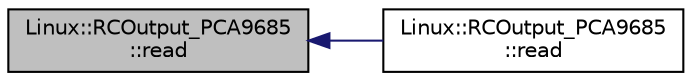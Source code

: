 digraph "Linux::RCOutput_PCA9685::read"
{
 // INTERACTIVE_SVG=YES
  edge [fontname="Helvetica",fontsize="10",labelfontname="Helvetica",labelfontsize="10"];
  node [fontname="Helvetica",fontsize="10",shape=record];
  rankdir="LR";
  Node1 [label="Linux::RCOutput_PCA9685\l::read",height=0.2,width=0.4,color="black", fillcolor="grey75", style="filled", fontcolor="black"];
  Node1 -> Node2 [dir="back",color="midnightblue",fontsize="10",style="solid",fontname="Helvetica"];
  Node2 [label="Linux::RCOutput_PCA9685\l::read",height=0.2,width=0.4,color="black", fillcolor="white", style="filled",URL="$classLinux_1_1RCOutput__PCA9685.html#aa22668b8683fa97d3784db1282a84dfe"];
}
